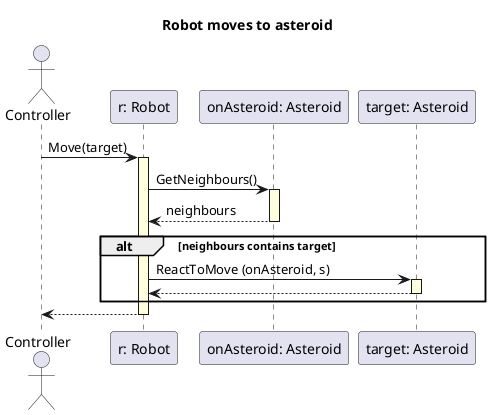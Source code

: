 @startuml
skinparam SequenceLifeLineBackgroundColor LightYellow

title "Robot moves to asteroid"

actor Controller as controller

participant "r: Robot" as robot
participant "onAsteroid: Asteroid" as onAsteroid
participant "target: Asteroid" as target

controller -> robot ++ : Move(target)

robot -> onAsteroid ++ : GetNeighbours()
onAsteroid --> robot -- : neighbours

alt neighbours contains target

    robot -> target ++ : ReactToMove (onAsteroid, s)
    target --> robot --

end

robot --> controller --

@enduml